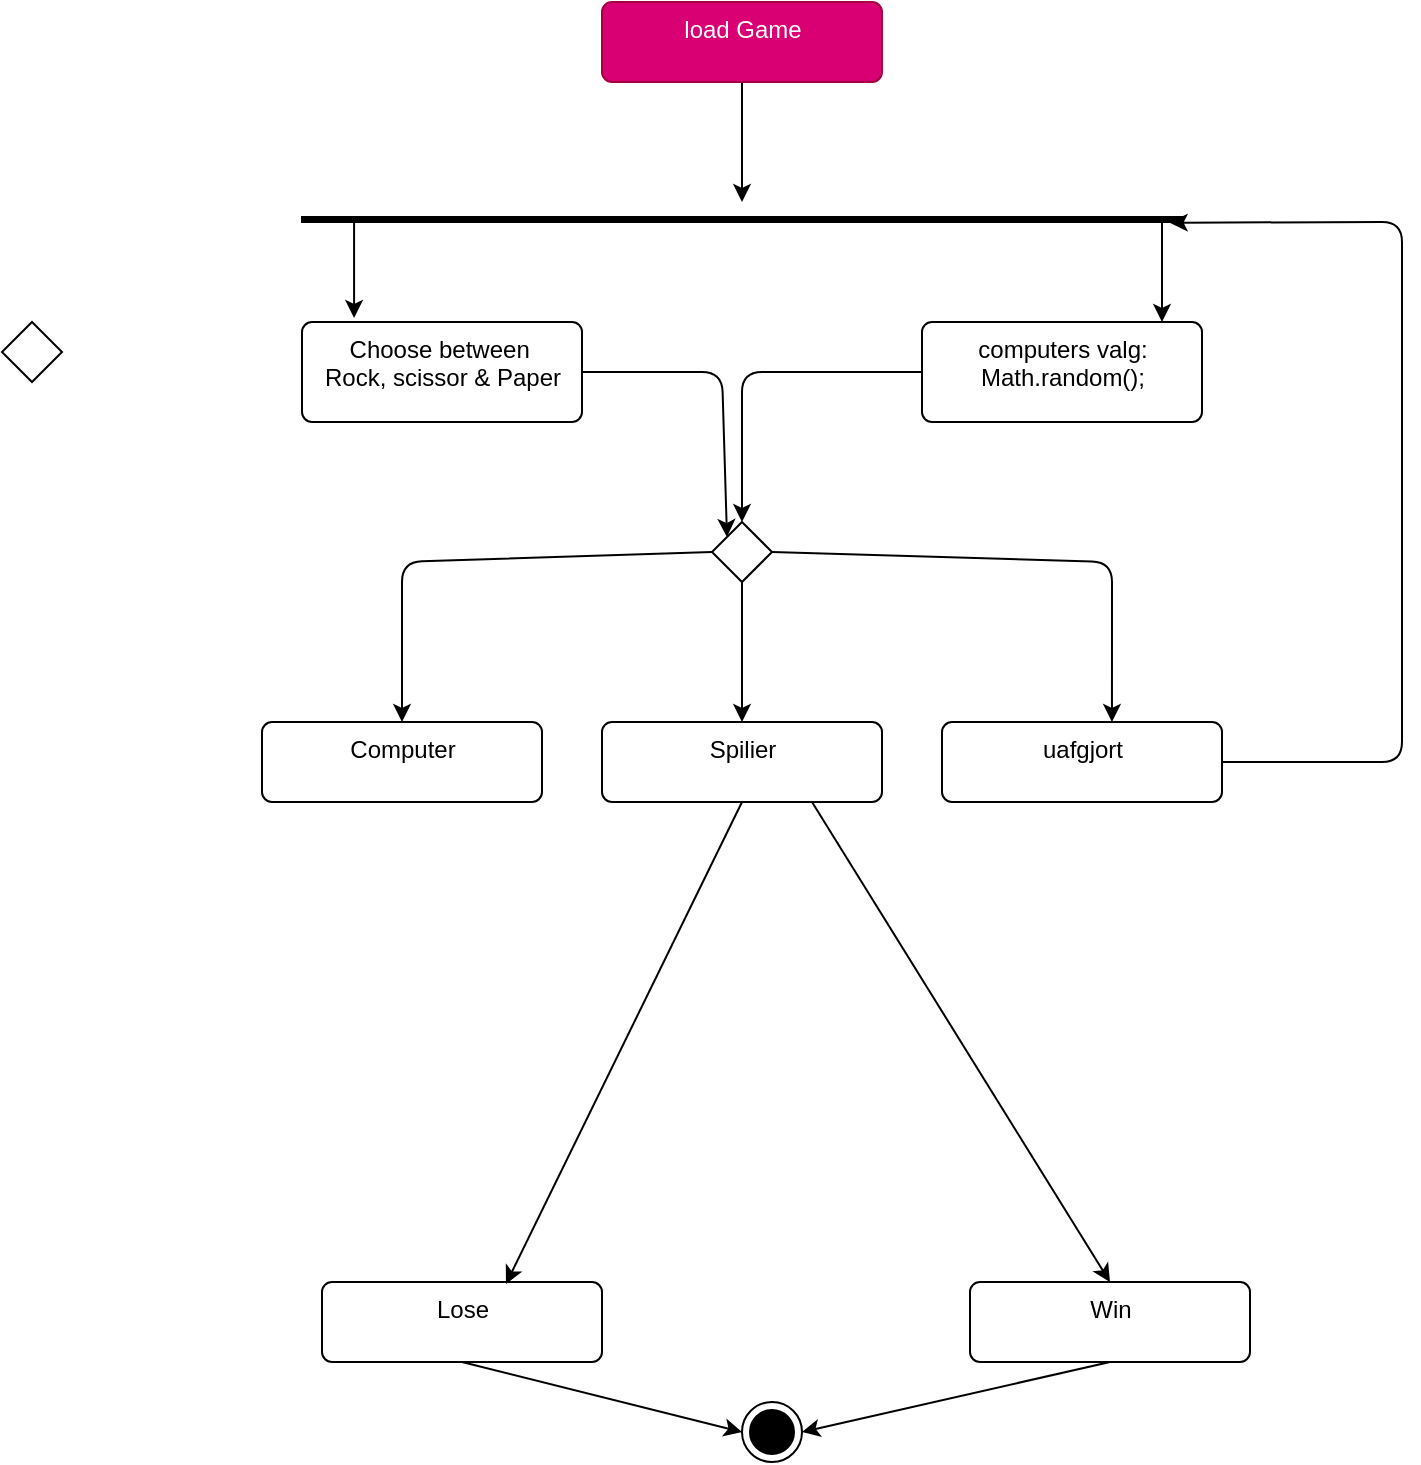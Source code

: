 <mxfile>
    <diagram id="i6m9cVxBzjrFr8xvE9Y0" name="Page-1">
        <mxGraphModel dx="1480" dy="687" grid="1" gridSize="10" guides="1" tooltips="1" connect="1" arrows="1" fold="1" page="1" pageScale="1" pageWidth="827" pageHeight="1169" math="0" shadow="0">
            <root>
                <mxCell id="0"/>
                <mxCell id="1" parent="0"/>
                <mxCell id="2" value="" style="ellipse;html=1;shape=endState;fillColor=strokeColor;" vertex="1" parent="1">
                    <mxGeometry x="300" y="740" width="30" height="30" as="geometry"/>
                </mxCell>
                <mxCell id="12" style="edgeStyle=none;html=1;exitX=0.5;exitY=1;exitDx=0;exitDy=0;" edge="1" parent="1" source="4">
                    <mxGeometry relative="1" as="geometry">
                        <mxPoint x="300" y="140" as="targetPoint"/>
                    </mxGeometry>
                </mxCell>
                <mxCell id="4" value="load Game" style="html=1;align=center;verticalAlign=top;rounded=1;absoluteArcSize=1;arcSize=10;dashed=0;fillColor=#d80073;fontColor=#ffffff;strokeColor=#A50040;" vertex="1" parent="1">
                    <mxGeometry x="230" y="40" width="140" height="40" as="geometry"/>
                </mxCell>
                <mxCell id="58" style="edgeStyle=none;html=1;entryX=1.133;entryY=0.014;entryDx=0;entryDy=0;entryPerimeter=0;labelBackgroundColor=#99004D;" edge="1" parent="1" source="5" target="43">
                    <mxGeometry relative="1" as="geometry">
                        <Array as="points">
                            <mxPoint x="630" y="420"/>
                            <mxPoint x="630" y="150"/>
                        </Array>
                    </mxGeometry>
                </mxCell>
                <mxCell id="5" value="uafgjort" style="html=1;align=center;verticalAlign=top;rounded=1;absoluteArcSize=1;arcSize=10;dashed=0;" vertex="1" parent="1">
                    <mxGeometry x="400" y="400" width="140" height="40" as="geometry"/>
                </mxCell>
                <mxCell id="9" style="edgeStyle=none;html=1;exitX=0.5;exitY=1;exitDx=0;exitDy=0;entryX=0;entryY=0.5;entryDx=0;entryDy=0;" edge="1" parent="1" source="7" target="2">
                    <mxGeometry relative="1" as="geometry"/>
                </mxCell>
                <mxCell id="7" value="Lose" style="html=1;align=center;verticalAlign=top;rounded=1;absoluteArcSize=1;arcSize=10;dashed=0;" vertex="1" parent="1">
                    <mxGeometry x="90" y="680" width="140" height="40" as="geometry"/>
                </mxCell>
                <mxCell id="10" style="edgeStyle=none;html=1;exitX=0.5;exitY=1;exitDx=0;exitDy=0;entryX=1;entryY=0.5;entryDx=0;entryDy=0;" edge="1" parent="1" source="8" target="2">
                    <mxGeometry relative="1" as="geometry"/>
                </mxCell>
                <mxCell id="8" value="Win" style="html=1;align=center;verticalAlign=top;rounded=1;absoluteArcSize=1;arcSize=10;dashed=0;" vertex="1" parent="1">
                    <mxGeometry x="414" y="680" width="140" height="40" as="geometry"/>
                </mxCell>
                <mxCell id="51" style="edgeStyle=none;html=1;exitX=1;exitY=0.5;exitDx=0;exitDy=0;entryX=0;entryY=0;entryDx=0;entryDy=0;labelBackgroundColor=#99004D;" edge="1" parent="1" source="11" target="20">
                    <mxGeometry relative="1" as="geometry">
                        <Array as="points">
                            <mxPoint x="290" y="225"/>
                        </Array>
                    </mxGeometry>
                </mxCell>
                <mxCell id="11" value="Choose between&amp;nbsp;&lt;br&gt;Rock, scissor &amp;amp; Paper" style="html=1;align=center;verticalAlign=top;rounded=1;absoluteArcSize=1;arcSize=10;dashed=0;" vertex="1" parent="1">
                    <mxGeometry x="80" y="200" width="140" height="50" as="geometry"/>
                </mxCell>
                <mxCell id="23" value="" style="rhombus;" vertex="1" parent="1">
                    <mxGeometry x="-70" y="200" width="30" height="30" as="geometry"/>
                </mxCell>
                <mxCell id="24" value="Computer" style="html=1;align=center;verticalAlign=top;rounded=1;absoluteArcSize=1;arcSize=10;dashed=0;" vertex="1" parent="1">
                    <mxGeometry x="60" y="400" width="140" height="40" as="geometry"/>
                </mxCell>
                <mxCell id="52" style="edgeStyle=none;html=1;exitX=0;exitY=0.5;exitDx=0;exitDy=0;entryX=0.5;entryY=0;entryDx=0;entryDy=0;labelBackgroundColor=#99004D;" edge="1" parent="1" source="20" target="24">
                    <mxGeometry relative="1" as="geometry">
                        <Array as="points">
                            <mxPoint x="130" y="320"/>
                        </Array>
                    </mxGeometry>
                </mxCell>
                <mxCell id="53" style="edgeStyle=none;html=1;exitX=1;exitY=0.5;exitDx=0;exitDy=0;entryX=0.607;entryY=0;entryDx=0;entryDy=0;entryPerimeter=0;labelBackgroundColor=#99004D;" edge="1" parent="1" source="20" target="5">
                    <mxGeometry relative="1" as="geometry">
                        <Array as="points">
                            <mxPoint x="485" y="320"/>
                        </Array>
                    </mxGeometry>
                </mxCell>
                <mxCell id="54" style="edgeStyle=none;html=1;labelBackgroundColor=#99004D;" edge="1" parent="1" source="20" target="26">
                    <mxGeometry relative="1" as="geometry"/>
                </mxCell>
                <mxCell id="20" value="" style="rhombus;" vertex="1" parent="1">
                    <mxGeometry x="285" y="300" width="30" height="30" as="geometry"/>
                </mxCell>
                <mxCell id="59" style="edgeStyle=none;html=1;exitX=0.5;exitY=1;exitDx=0;exitDy=0;entryX=0.657;entryY=0.025;entryDx=0;entryDy=0;entryPerimeter=0;labelBackgroundColor=#99004D;" edge="1" parent="1" source="26" target="7">
                    <mxGeometry relative="1" as="geometry"/>
                </mxCell>
                <mxCell id="60" style="edgeStyle=none;html=1;exitX=0.75;exitY=1;exitDx=0;exitDy=0;entryX=0.5;entryY=0;entryDx=0;entryDy=0;labelBackgroundColor=#99004D;" edge="1" parent="1" source="26" target="8">
                    <mxGeometry relative="1" as="geometry"/>
                </mxCell>
                <mxCell id="26" value="Spilier" style="html=1;align=center;verticalAlign=top;rounded=1;absoluteArcSize=1;arcSize=10;dashed=0;" vertex="1" parent="1">
                    <mxGeometry x="230" y="400" width="140" height="40" as="geometry"/>
                </mxCell>
                <mxCell id="50" style="edgeStyle=none;html=1;entryX=0.5;entryY=0;entryDx=0;entryDy=0;labelBackgroundColor=#99004D;" edge="1" parent="1" source="35" target="20">
                    <mxGeometry relative="1" as="geometry">
                        <Array as="points">
                            <mxPoint x="300" y="225"/>
                        </Array>
                    </mxGeometry>
                </mxCell>
                <mxCell id="35" value="computers valg:&lt;br&gt;Math.random();" style="html=1;align=center;verticalAlign=top;rounded=1;absoluteArcSize=1;arcSize=10;dashed=0;" vertex="1" parent="1">
                    <mxGeometry x="390" y="200" width="140" height="50" as="geometry"/>
                </mxCell>
                <mxCell id="44" style="edgeStyle=none;html=1;labelBackgroundColor=#99004D;entryX=0.186;entryY=-0.04;entryDx=0;entryDy=0;entryPerimeter=0;" edge="1" parent="1" source="43" target="11">
                    <mxGeometry relative="1" as="geometry">
                        <mxPoint x="50" y="150" as="targetPoint"/>
                    </mxGeometry>
                </mxCell>
                <mxCell id="45" style="edgeStyle=none;html=1;labelBackgroundColor=#99004D;" edge="1" parent="1" source="43">
                    <mxGeometry relative="1" as="geometry">
                        <mxPoint x="510" y="200" as="targetPoint"/>
                    </mxGeometry>
                </mxCell>
                <mxCell id="43" value="" style="html=1;points=[];perimeter=orthogonalPerimeter;fillColor=strokeColor;labelBackgroundColor=#99004D;rotation=90;" vertex="1" parent="1">
                    <mxGeometry x="298.75" y="-71.25" width="2.5" height="440" as="geometry"/>
                </mxCell>
            </root>
        </mxGraphModel>
    </diagram>
</mxfile>